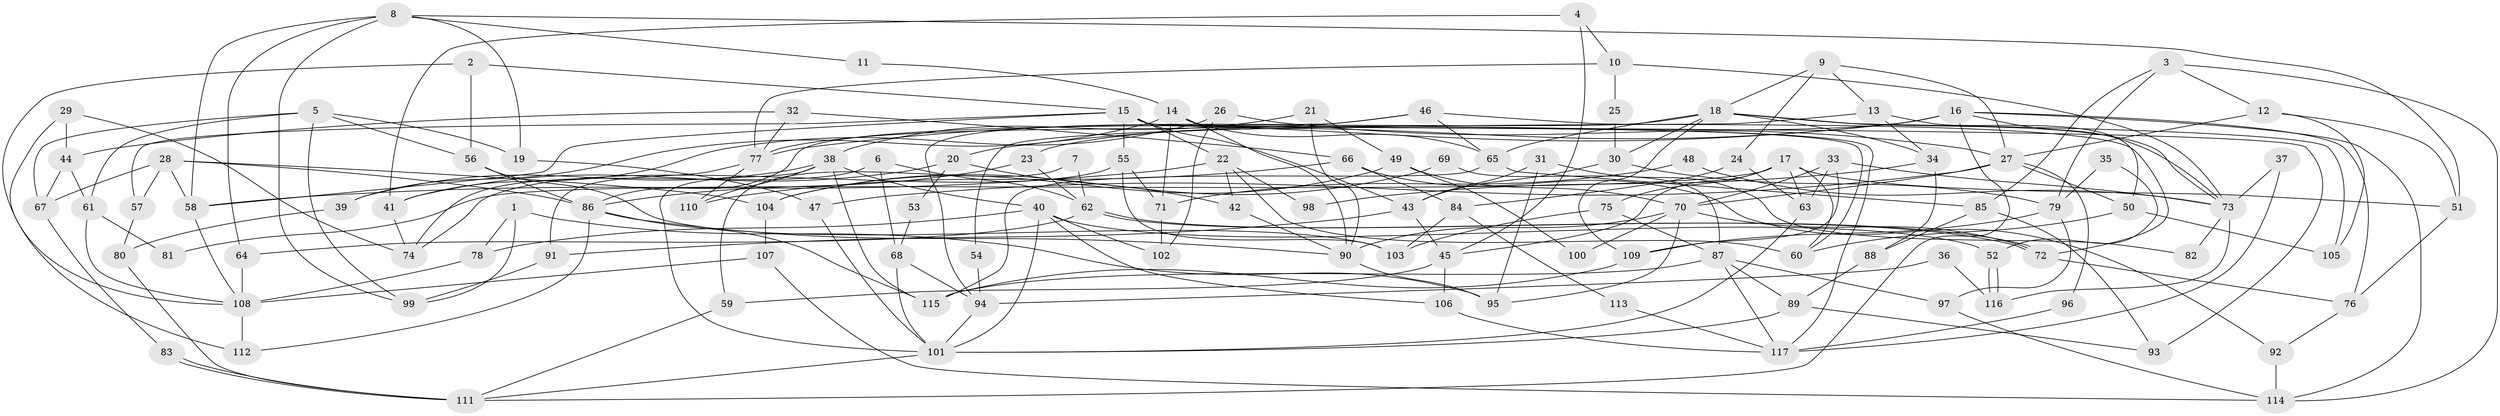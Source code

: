 // coarse degree distribution, {3: 0.1794871794871795, 4: 0.1794871794871795, 5: 0.1282051282051282, 6: 0.15384615384615385, 8: 0.0641025641025641, 2: 0.16666666666666666, 9: 0.0641025641025641, 10: 0.02564102564102564, 7: 0.038461538461538464}
// Generated by graph-tools (version 1.1) at 2025/41/03/06/25 10:41:57]
// undirected, 117 vertices, 234 edges
graph export_dot {
graph [start="1"]
  node [color=gray90,style=filled];
  1;
  2;
  3;
  4;
  5;
  6;
  7;
  8;
  9;
  10;
  11;
  12;
  13;
  14;
  15;
  16;
  17;
  18;
  19;
  20;
  21;
  22;
  23;
  24;
  25;
  26;
  27;
  28;
  29;
  30;
  31;
  32;
  33;
  34;
  35;
  36;
  37;
  38;
  39;
  40;
  41;
  42;
  43;
  44;
  45;
  46;
  47;
  48;
  49;
  50;
  51;
  52;
  53;
  54;
  55;
  56;
  57;
  58;
  59;
  60;
  61;
  62;
  63;
  64;
  65;
  66;
  67;
  68;
  69;
  70;
  71;
  72;
  73;
  74;
  75;
  76;
  77;
  78;
  79;
  80;
  81;
  82;
  83;
  84;
  85;
  86;
  87;
  88;
  89;
  90;
  91;
  92;
  93;
  94;
  95;
  96;
  97;
  98;
  99;
  100;
  101;
  102;
  103;
  104;
  105;
  106;
  107;
  108;
  109;
  110;
  111;
  112;
  113;
  114;
  115;
  116;
  117;
  1 -- 95;
  1 -- 99;
  1 -- 78;
  2 -- 56;
  2 -- 15;
  2 -- 108;
  3 -- 114;
  3 -- 85;
  3 -- 12;
  3 -- 79;
  4 -- 45;
  4 -- 10;
  4 -- 41;
  5 -- 61;
  5 -- 19;
  5 -- 56;
  5 -- 67;
  5 -- 99;
  6 -- 62;
  6 -- 68;
  6 -- 74;
  7 -- 62;
  7 -- 59;
  8 -- 51;
  8 -- 58;
  8 -- 11;
  8 -- 19;
  8 -- 64;
  8 -- 99;
  9 -- 27;
  9 -- 18;
  9 -- 13;
  9 -- 24;
  10 -- 73;
  10 -- 77;
  10 -- 25;
  11 -- 14;
  12 -- 105;
  12 -- 27;
  12 -- 51;
  13 -- 34;
  13 -- 50;
  13 -- 54;
  14 -- 90;
  14 -- 65;
  14 -- 39;
  14 -- 71;
  14 -- 117;
  15 -- 58;
  15 -- 60;
  15 -- 22;
  15 -- 43;
  15 -- 55;
  15 -- 57;
  15 -- 93;
  16 -- 111;
  16 -- 73;
  16 -- 20;
  16 -- 23;
  16 -- 76;
  16 -- 77;
  16 -- 114;
  17 -- 60;
  17 -- 51;
  17 -- 45;
  17 -- 63;
  17 -- 75;
  17 -- 81;
  18 -- 109;
  18 -- 30;
  18 -- 34;
  18 -- 65;
  18 -- 73;
  18 -- 86;
  18 -- 105;
  19 -- 47;
  20 -- 41;
  20 -- 42;
  20 -- 53;
  21 -- 90;
  21 -- 49;
  21 -- 38;
  22 -- 58;
  22 -- 42;
  22 -- 60;
  22 -- 98;
  23 -- 86;
  23 -- 62;
  24 -- 84;
  24 -- 63;
  25 -- 30;
  26 -- 102;
  26 -- 27;
  26 -- 41;
  27 -- 70;
  27 -- 47;
  27 -- 50;
  27 -- 96;
  28 -- 57;
  28 -- 86;
  28 -- 58;
  28 -- 67;
  28 -- 104;
  29 -- 112;
  29 -- 74;
  29 -- 44;
  30 -- 79;
  30 -- 43;
  31 -- 95;
  31 -- 43;
  31 -- 82;
  32 -- 44;
  32 -- 77;
  32 -- 66;
  33 -- 70;
  33 -- 63;
  33 -- 73;
  33 -- 109;
  34 -- 88;
  34 -- 98;
  35 -- 52;
  35 -- 79;
  36 -- 116;
  36 -- 94;
  37 -- 73;
  37 -- 117;
  38 -- 40;
  38 -- 39;
  38 -- 101;
  38 -- 110;
  38 -- 115;
  39 -- 80;
  40 -- 78;
  40 -- 101;
  40 -- 52;
  40 -- 102;
  40 -- 106;
  41 -- 74;
  42 -- 90;
  43 -- 91;
  43 -- 45;
  44 -- 67;
  44 -- 61;
  45 -- 59;
  45 -- 106;
  46 -- 65;
  46 -- 72;
  46 -- 77;
  46 -- 94;
  47 -- 101;
  48 -- 71;
  48 -- 73;
  49 -- 104;
  49 -- 70;
  49 -- 100;
  50 -- 60;
  50 -- 105;
  51 -- 76;
  52 -- 116;
  52 -- 116;
  53 -- 68;
  54 -- 94;
  55 -- 74;
  55 -- 71;
  55 -- 103;
  56 -- 103;
  56 -- 86;
  57 -- 80;
  58 -- 108;
  59 -- 111;
  61 -- 108;
  61 -- 81;
  62 -- 72;
  62 -- 72;
  62 -- 64;
  63 -- 101;
  64 -- 108;
  65 -- 115;
  65 -- 85;
  66 -- 110;
  66 -- 84;
  66 -- 92;
  67 -- 83;
  68 -- 101;
  68 -- 94;
  69 -- 104;
  69 -- 87;
  70 -- 90;
  70 -- 72;
  70 -- 95;
  70 -- 100;
  71 -- 102;
  72 -- 76;
  73 -- 82;
  73 -- 116;
  75 -- 87;
  75 -- 103;
  76 -- 92;
  77 -- 91;
  77 -- 110;
  78 -- 108;
  79 -- 109;
  79 -- 97;
  80 -- 111;
  83 -- 111;
  83 -- 111;
  84 -- 103;
  84 -- 113;
  85 -- 93;
  85 -- 88;
  86 -- 90;
  86 -- 112;
  86 -- 115;
  87 -- 115;
  87 -- 117;
  87 -- 89;
  87 -- 97;
  88 -- 89;
  89 -- 101;
  89 -- 93;
  90 -- 95;
  91 -- 99;
  92 -- 114;
  94 -- 101;
  96 -- 117;
  97 -- 114;
  101 -- 111;
  104 -- 107;
  106 -- 117;
  107 -- 114;
  107 -- 108;
  108 -- 112;
  109 -- 115;
  113 -- 117;
}
